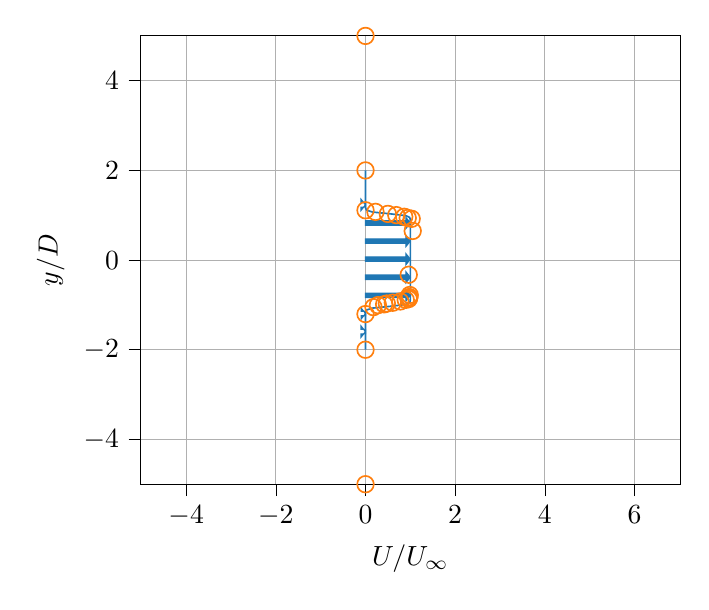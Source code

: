 % This file was created with tikzplotlib v0.10.1.
\begin{tikzpicture}

\definecolor{darkgray176}{RGB}{176,176,176}
\definecolor{darkorange25512714}{RGB}{255,127,14}
\definecolor{steelblue31119180}{RGB}{31,119,180}

\begin{axis}[
axis equal,
tick align=outside,
tick pos=left,
x grid style={darkgray176},
xlabel={\(\displaystyle U/U_\infty\) },
xmajorgrids,
xmin=0, xmax=2,
xtick style={color=black},
y grid style={darkgray176},
ylabel={\(\displaystyle y/D\)},
ymajorgrids,
ymin=-5, ymax=5,
ytick style={color=black}
]
\addplot [semithick, darkorange25512714, mark=o, mark size=3, mark options={solid,fill opacity=0}, only marks]
table {%
0 -100
0 -10
0 -5
0 -2
0 -1.204
0.177 -1.05
0.277 -1.005
0.416 -0.987
0.476 -0.969
0.609 -0.951
0.776 -0.923
0.898 -0.887
0.964 -0.869
0.975 -0.842
0.975 -0.824
0.986 -0.779
0.964 -0.327
1.053 0.65
1.03 0.921
0.942 0.939
0.864 0.966
0.687 1.003
0.499 1.03
0.222 1.075
0 1.111
0 2
0 5
0 10
0 100
};
\addplot [semithick, steelblue31119180]
table {%
1.161e-17 -2
5.065e-17 -1.96
2.226e-16 -1.919
9.861e-16 -1.879
4.405e-15 -1.838
1.986e-14 -1.798
9.038e-14 -1.758
4.158e-13 -1.717
1.934e-12 -1.677
9.112e-12 -1.636
4.349e-11 -1.596
2.106e-10 -1.556
1.036e-09 -1.515
5.18e-09 -1.475
2.638e-08 -1.434
1.371e-07 -1.394
7.275e-07 -1.354
3.953e-06 -1.313
2.203e-05 -1.273
0.0 -1.232
0.001 -1.192
0.005 -1.152
0.028 -1.111
0.159 -1.071
0.566 -1.03
0.904 -0.99
0.986 -0.949
0.998 -0.909
1.0 -0.869
1.0 -0.828
1.0 -0.788
1.0 -0.747
1.0 -0.707
1.0 -0.667
1.0 -0.626
1.0 -0.586
1.0 -0.545
1.0 -0.505
1 -0.465
1 -0.424
1 -0.384
1 -0.343
1 -0.303
1 -0.263
1 -0.222
1 -0.182
1 -0.141
1 -0.101
1 -0.061
1 -0.02
1 0.02
1 0.061
1 0.101
1 0.141
1 0.182
1 0.222
1 0.263
1 0.303
1 0.343
1 0.384
1 0.424
1 0.465
1.0 0.505
1.0 0.545
1.0 0.586
1.0 0.626
1.0 0.667
1.0 0.707
1.0 0.747
1.0 0.788
1.0 0.828
1.0 0.869
0.998 0.909
0.986 0.949
0.904 0.99
0.566 1.03
0.159 1.071
0.028 1.111
0.005 1.152
0.001 1.192
0.0 1.232
2.203e-05 1.273
3.953e-06 1.313
7.275e-07 1.354
1.371e-07 1.394
2.638e-08 1.434
5.18e-09 1.475
1.036e-09 1.515
2.106e-10 1.556
4.349e-11 1.596
9.112e-12 1.636
1.934e-12 1.677
4.158e-13 1.717
9.038e-14 1.758
1.986e-14 1.798
4.405e-15 1.838
9.861e-16 1.879
2.226e-16 1.919
5.065e-17 1.96
1.161e-17 2
};
\path [draw=steelblue31119180, fill=steelblue31119180]
(axis cs:4.349e-11,-1.596)
--(axis cs:-0.1,-1.721)
--(axis cs:-0.1,-1.646)
--(axis cs:0,-1.646)
--(axis cs:0,-1.546)
--(axis cs:-0.1,-1.546)
--(axis cs:-0.1,-1.471)
--cycle;
\path [draw=steelblue31119180, fill=steelblue31119180]
(axis cs:0.001,-1.192)
--(axis cs:-0.099,-1.317)
--(axis cs:-0.099,-1.242)
--(axis cs:0,-1.242)
--(axis cs:0,-1.142)
--(axis cs:-0.099,-1.142)
--(axis cs:-0.099,-1.067)
--cycle;
\path [draw=steelblue31119180, fill=steelblue31119180]
(axis cs:1.0,-0.788)
--(axis cs:0.9,-0.913)
--(axis cs:0.9,-0.838)
--(axis cs:0,-0.838)
--(axis cs:0,-0.738)
--(axis cs:0.9,-0.738)
--(axis cs:0.9,-0.663)
--cycle;
\path [draw=steelblue31119180, fill=steelblue31119180]
(axis cs:1,-0.384)
--(axis cs:0.9,-0.509)
--(axis cs:0.9,-0.434)
--(axis cs:0,-0.434)
--(axis cs:0,-0.334)
--(axis cs:0.9,-0.334)
--(axis cs:0.9,-0.259)
--cycle;
\path [draw=steelblue31119180, fill=steelblue31119180]
(axis cs:1,0.02)
--(axis cs:0.9,-0.105)
--(axis cs:0.9,-0.03)
--(axis cs:0,-0.03)
--(axis cs:0,0.07)
--(axis cs:0.9,0.07)
--(axis cs:0.9,0.145)
--cycle;
\path [draw=steelblue31119180, fill=steelblue31119180]
(axis cs:1,0.424)
--(axis cs:0.9,0.299)
--(axis cs:0.9,0.374)
--(axis cs:0,0.374)
--(axis cs:0,0.474)
--(axis cs:0.9,0.474)
--(axis cs:0.9,0.549)
--cycle;
\path [draw=steelblue31119180, fill=steelblue31119180]
(axis cs:1.0,0.828)
--(axis cs:0.9,0.703)
--(axis cs:0.9,0.778)
--(axis cs:0,0.778)
--(axis cs:0,0.878)
--(axis cs:0.9,0.878)
--(axis cs:0.9,0.953)
--cycle;
\path [draw=steelblue31119180, fill=steelblue31119180]
(axis cs:0.0,1.232)
--(axis cs:-0.1,1.107)
--(axis cs:-0.1,1.182)
--(axis cs:0,1.182)
--(axis cs:0,1.282)
--(axis cs:-0.1,1.282)
--(axis cs:-0.1,1.357)
--cycle;
\end{axis}

\end{tikzpicture}
